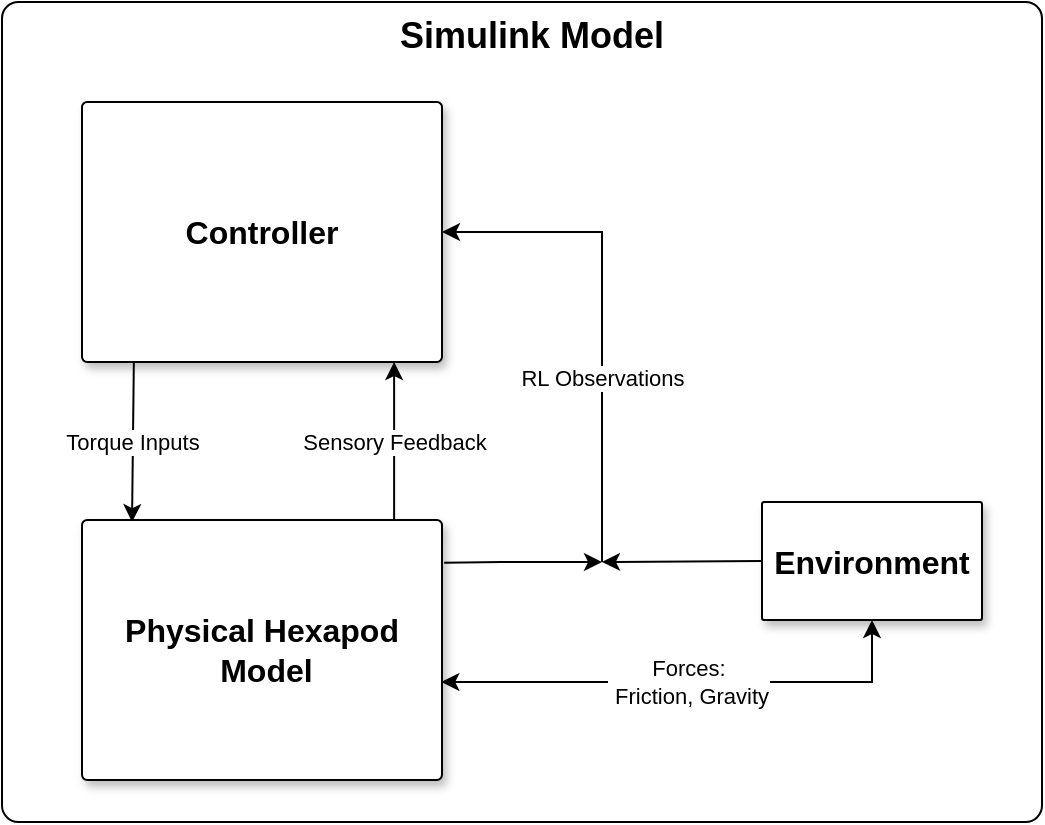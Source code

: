 <mxfile version="21.6.8" type="device">
  <diagram name="Seite-1" id="dMClOozi9FDAlUsFPm3h">
    <mxGraphModel dx="574" dy="338" grid="1" gridSize="10" guides="1" tooltips="1" connect="1" arrows="1" fold="1" page="1" pageScale="1" pageWidth="827" pageHeight="1169" math="0" shadow="0">
      <root>
        <mxCell id="0" />
        <mxCell id="1" parent="0" />
        <mxCell id="wKOV665bJu43ZV_5RckP-1" value="&lt;font style=&quot;font-size: 18px;&quot;&gt;&amp;nbsp; Simulink Model&lt;/font&gt;" style="rounded=1;whiteSpace=wrap;html=1;align=center;verticalAlign=top;arcSize=2;fontStyle=1;labelBackgroundColor=none;" vertex="1" parent="1">
          <mxGeometry x="190" y="320" width="520" height="410" as="geometry" />
        </mxCell>
        <mxCell id="wKOV665bJu43ZV_5RckP-3" value="Environment&lt;br style=&quot;font-size: 16px;&quot;&gt;" style="rounded=1;whiteSpace=wrap;html=1;align=center;verticalAlign=middle;arcSize=2;fontStyle=1;glass=0;shadow=1;fontSize=16;" vertex="1" parent="1">
          <mxGeometry x="570" y="570" width="110" height="59" as="geometry" />
        </mxCell>
        <mxCell id="wKOV665bJu43ZV_5RckP-4" value="Controller&lt;br style=&quot;font-size: 16px;&quot;&gt;" style="rounded=1;whiteSpace=wrap;html=1;align=center;verticalAlign=middle;arcSize=2;fontStyle=1;shadow=1;fontSize=16;" vertex="1" parent="1">
          <mxGeometry x="230" y="370" width="180" height="130" as="geometry" />
        </mxCell>
        <mxCell id="wKOV665bJu43ZV_5RckP-13" value="Forces:&lt;br&gt;&amp;nbsp;Friction, Gravity" style="endArrow=classic;startArrow=classic;html=1;rounded=0;exitX=0.998;exitY=0.623;exitDx=0;exitDy=0;entryX=0.5;entryY=1;entryDx=0;entryDy=0;verticalAlign=middle;align=center;exitPerimeter=0;" edge="1" parent="1" source="wKOV665bJu43ZV_5RckP-33" target="wKOV665bJu43ZV_5RckP-3">
          <mxGeometry x="-0.003" width="50" height="50" relative="1" as="geometry">
            <mxPoint x="370" y="660" as="sourcePoint" />
            <mxPoint x="440" y="620" as="targetPoint" />
            <Array as="points">
              <mxPoint x="495" y="660" />
              <mxPoint x="625" y="660" />
            </Array>
            <mxPoint as="offset" />
          </mxGeometry>
        </mxCell>
        <mxCell id="wKOV665bJu43ZV_5RckP-16" value="Torque Inputs" style="endArrow=classic;html=1;rounded=0;entryX=0.139;entryY=0.008;entryDx=0;entryDy=0;exitX=0.144;exitY=1.002;exitDx=0;exitDy=0;align=center;entryPerimeter=0;exitPerimeter=0;" edge="1" parent="1" source="wKOV665bJu43ZV_5RckP-4" target="wKOV665bJu43ZV_5RckP-33">
          <mxGeometry width="50" height="50" relative="1" as="geometry">
            <mxPoint x="380" y="470" as="sourcePoint" />
            <mxPoint x="265" y="610" as="targetPoint" />
          </mxGeometry>
        </mxCell>
        <mxCell id="wKOV665bJu43ZV_5RckP-17" value="Sensory Feedback&lt;br&gt;" style="endArrow=classic;html=1;rounded=0;entryX=0.867;entryY=1;entryDx=0;entryDy=0;exitX=0.867;exitY=0.003;exitDx=0;exitDy=0;align=center;entryPerimeter=0;exitPerimeter=0;" edge="1" parent="1" source="wKOV665bJu43ZV_5RckP-33" target="wKOV665bJu43ZV_5RckP-4">
          <mxGeometry width="50" height="50" relative="1" as="geometry">
            <mxPoint x="335" y="610" as="sourcePoint" />
            <mxPoint x="430" y="420" as="targetPoint" />
          </mxGeometry>
        </mxCell>
        <mxCell id="wKOV665bJu43ZV_5RckP-33" value="Physical Hexapod&lt;br style=&quot;font-size: 16px;&quot;&gt;&amp;nbsp;Model" style="rounded=1;whiteSpace=wrap;html=1;align=center;verticalAlign=middle;arcSize=2;fontStyle=1;shadow=1;fontSize=16;" vertex="1" parent="1">
          <mxGeometry x="230" y="579" width="180" height="130" as="geometry" />
        </mxCell>
        <mxCell id="wKOV665bJu43ZV_5RckP-38" value="RL Observations" style="endArrow=classic;html=1;rounded=0;entryX=1;entryY=0.5;entryDx=0;entryDy=0;" edge="1" parent="1" target="wKOV665bJu43ZV_5RckP-4">
          <mxGeometry x="-0.245" width="50" height="50" relative="1" as="geometry">
            <mxPoint x="490" y="600" as="sourcePoint" />
            <mxPoint x="470" y="480" as="targetPoint" />
            <Array as="points">
              <mxPoint x="490" y="435" />
            </Array>
            <mxPoint as="offset" />
          </mxGeometry>
        </mxCell>
        <mxCell id="wKOV665bJu43ZV_5RckP-39" value="" style="endArrow=classic;html=1;rounded=0;exitX=1.006;exitY=0.164;exitDx=0;exitDy=0;exitPerimeter=0;" edge="1" parent="1" source="wKOV665bJu43ZV_5RckP-33">
          <mxGeometry width="50" height="50" relative="1" as="geometry">
            <mxPoint x="414" y="610" as="sourcePoint" />
            <mxPoint x="490" y="600" as="targetPoint" />
            <Array as="points">
              <mxPoint x="440" y="600" />
            </Array>
          </mxGeometry>
        </mxCell>
        <mxCell id="wKOV665bJu43ZV_5RckP-42" value="" style="endArrow=classic;html=1;rounded=0;exitX=0;exitY=0.5;exitDx=0;exitDy=0;" edge="1" parent="1" source="wKOV665bJu43ZV_5RckP-3">
          <mxGeometry width="50" height="50" relative="1" as="geometry">
            <mxPoint x="420" y="530" as="sourcePoint" />
            <mxPoint x="490" y="600" as="targetPoint" />
          </mxGeometry>
        </mxCell>
      </root>
    </mxGraphModel>
  </diagram>
</mxfile>
